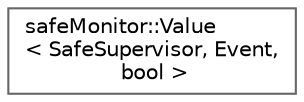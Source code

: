 digraph "Graphical Class Hierarchy"
{
 // LATEX_PDF_SIZE
  bgcolor="transparent";
  edge [fontname=Helvetica,fontsize=10,labelfontname=Helvetica,labelfontsize=10];
  node [fontname=Helvetica,fontsize=10,shape=box,height=0.2,width=0.4];
  rankdir="LR";
  Node0 [id="Node000000",label="safeMonitor::Value\l\< SafeSupervisor, Event,\l bool \>",height=0.2,width=0.4,color="grey40", fillcolor="white", style="filled",URL="$d5/df0/classsafeMonitor_1_1Value.html",tooltip=" "];
}
